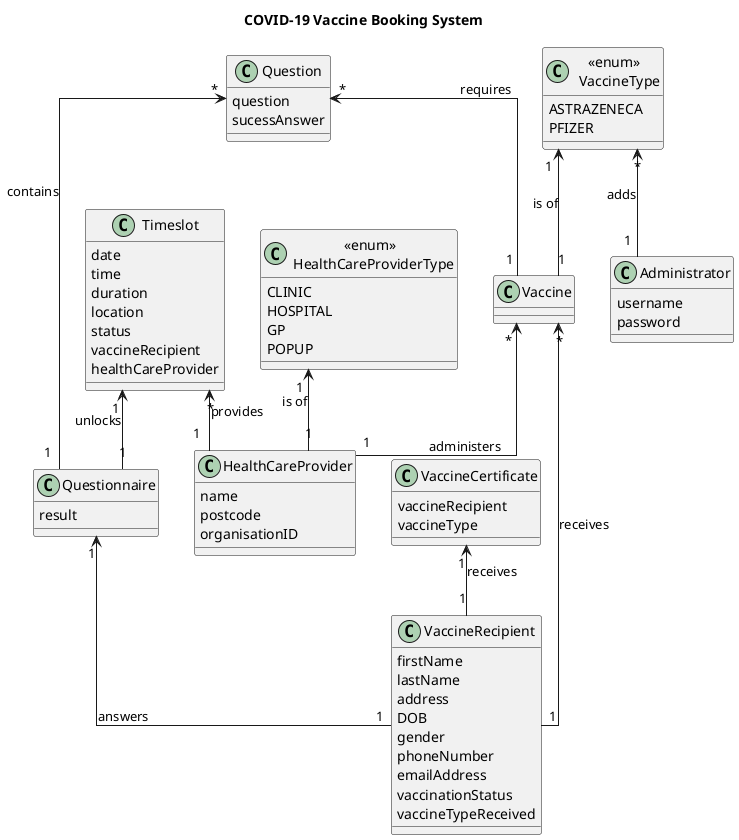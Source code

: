 @startuml
'https://plantuml.com/class-diagram

'formatting
skinparam linetype ortho

title "COVID-19 Vaccine Booking System"

class Administrator {
username
password
}
class Timeslot {
date
time
duration
location
status
vaccineRecipient
healthCareProvider
}
class HealthCareProvider {
name
postcode
organisationID
}
class "<<enum>> \n HealthCareProviderType" as HealthCareProviderType{
CLINIC
HOSPITAL
GP
POPUP
}
class Question {
question
sucessAnswer
}
class Questionnaire {
result
}
class VaccineCertificate {
vaccineRecipient
vaccineType
}
class VaccineRecipient {
firstName
lastName
address
DOB
gender
phoneNumber
emailAddress
vaccinationStatus
vaccineTypeReceived
}
class Vaccine {
}
class "<<enum>> \n  VaccineType" as VaccineType{
ASTRAZENECA
PFIZER
}

HealthCareProviderType "1" <-- "1" HealthCareProvider : is of

Question "*" <-- "1" Questionnaire : contains
Question "*" <-- "1" Vaccine : requires

Questionnaire "1" <-- "1" VaccineRecipient : answers

Timeslot "*" <- "1" HealthCareProvider : provides
Timeslot "1" <-- "1" Questionnaire : unlocks

VaccineCertificate "1" <-- "1" VaccineRecipient : receives

Vaccine "*" <-- "1" HealthCareProvider : administers
Vaccine "*" <--- "1" VaccineRecipient : receives

VaccineType "*" <-- "1" Administrator : adds
VaccineType "1" <-- "1" Vaccine : is of
@enduml
